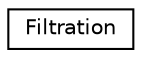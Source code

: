 digraph "Graphical Class Hierarchy"
{
 // LATEX_PDF_SIZE
  edge [fontname="Helvetica",fontsize="10",labelfontname="Helvetica",labelfontsize="10"];
  node [fontname="Helvetica",fontsize="10",shape=record];
  rankdir="LR";
  Node0 [label="Filtration",height=0.2,width=0.4,color="black", fillcolor="white", style="filled",URL="$structFiltration.html",tooltip="Filtration function."];
}
